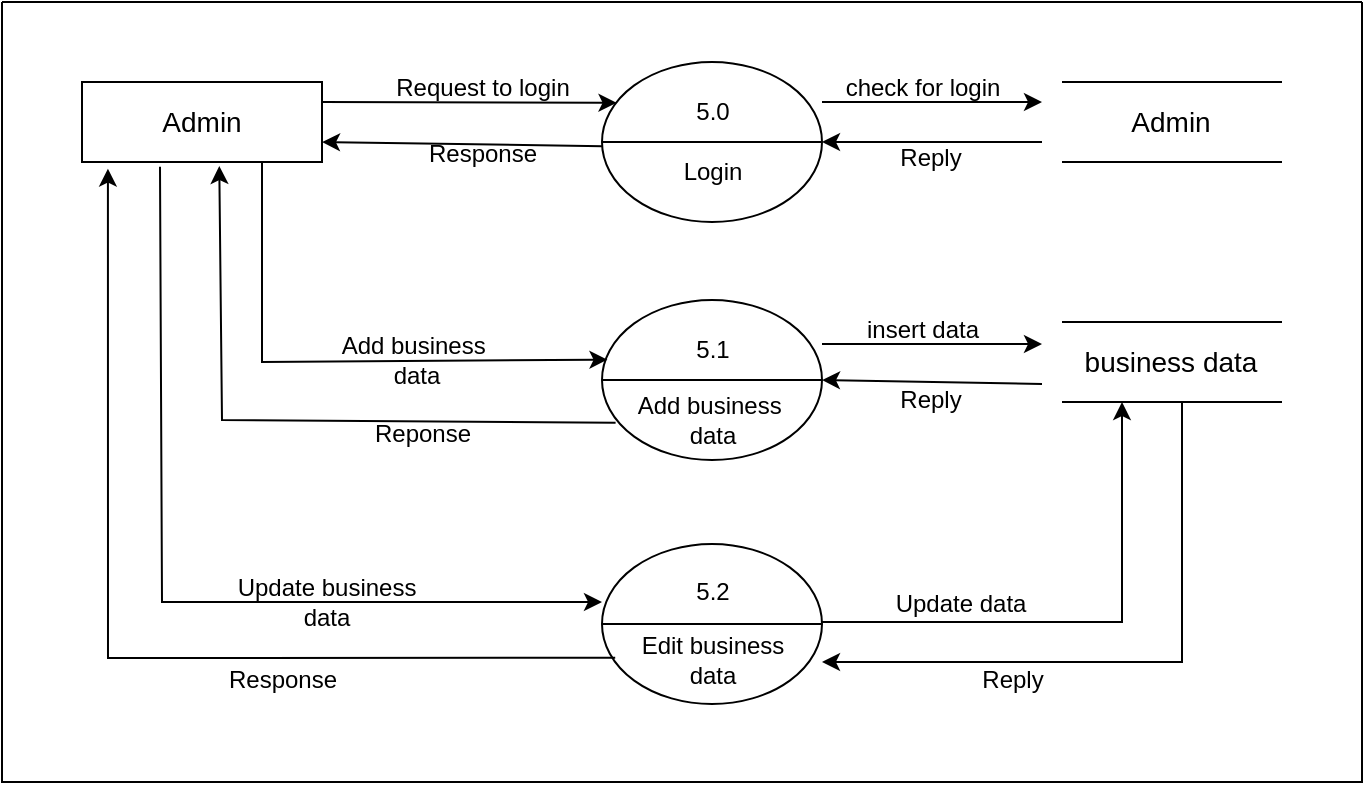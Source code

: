 <mxfile version="24.7.17">
  <diagram name="Page-1" id="gNDuVZlX7ZFVQx9bvZzL">
    <mxGraphModel dx="921" dy="398" grid="1" gridSize="10" guides="1" tooltips="1" connect="1" arrows="1" fold="1" page="1" pageScale="1" pageWidth="850" pageHeight="1100" math="0" shadow="0">
      <root>
        <mxCell id="0" />
        <mxCell id="1" parent="0" />
        <mxCell id="etK-Mo9oTX_UjSKc1ZKT-1" value="&lt;font style=&quot;font-size: 14px;&quot;&gt;Admin&lt;/font&gt;" style="rounded=0;whiteSpace=wrap;html=1;" vertex="1" parent="1">
          <mxGeometry x="80" y="80" width="120" height="40" as="geometry" />
        </mxCell>
        <mxCell id="etK-Mo9oTX_UjSKc1ZKT-6" value="" style="group" vertex="1" connectable="0" parent="1">
          <mxGeometry x="340" y="70" width="110" height="80" as="geometry" />
        </mxCell>
        <mxCell id="etK-Mo9oTX_UjSKc1ZKT-2" value="" style="ellipse;whiteSpace=wrap;html=1;" vertex="1" parent="etK-Mo9oTX_UjSKc1ZKT-6">
          <mxGeometry width="110" height="80" as="geometry" />
        </mxCell>
        <mxCell id="etK-Mo9oTX_UjSKc1ZKT-3" value="" style="endArrow=none;html=1;rounded=0;exitX=0;exitY=0.5;exitDx=0;exitDy=0;entryX=1;entryY=0.5;entryDx=0;entryDy=0;" edge="1" parent="etK-Mo9oTX_UjSKc1ZKT-6" source="etK-Mo9oTX_UjSKc1ZKT-2" target="etK-Mo9oTX_UjSKc1ZKT-2">
          <mxGeometry width="50" height="50" relative="1" as="geometry">
            <mxPoint x="80" y="200" as="sourcePoint" />
            <mxPoint x="130" y="150" as="targetPoint" />
          </mxGeometry>
        </mxCell>
        <mxCell id="etK-Mo9oTX_UjSKc1ZKT-7" value="5.0" style="text;html=1;align=center;verticalAlign=middle;resizable=0;points=[];autosize=1;strokeColor=none;fillColor=none;" vertex="1" parent="etK-Mo9oTX_UjSKc1ZKT-6">
          <mxGeometry x="35" y="10" width="40" height="30" as="geometry" />
        </mxCell>
        <mxCell id="etK-Mo9oTX_UjSKc1ZKT-8" value="Login" style="text;html=1;align=center;verticalAlign=middle;resizable=0;points=[];autosize=1;strokeColor=none;fillColor=none;" vertex="1" parent="etK-Mo9oTX_UjSKc1ZKT-6">
          <mxGeometry x="30" y="40" width="50" height="30" as="geometry" />
        </mxCell>
        <mxCell id="etK-Mo9oTX_UjSKc1ZKT-9" value="" style="group" vertex="1" connectable="0" parent="1">
          <mxGeometry x="340" y="189" width="110" height="80" as="geometry" />
        </mxCell>
        <mxCell id="etK-Mo9oTX_UjSKc1ZKT-10" value="" style="ellipse;whiteSpace=wrap;html=1;" vertex="1" parent="etK-Mo9oTX_UjSKc1ZKT-9">
          <mxGeometry width="110" height="80" as="geometry" />
        </mxCell>
        <mxCell id="etK-Mo9oTX_UjSKc1ZKT-11" value="" style="endArrow=none;html=1;rounded=0;exitX=0;exitY=0.5;exitDx=0;exitDy=0;entryX=1;entryY=0.5;entryDx=0;entryDy=0;" edge="1" parent="etK-Mo9oTX_UjSKc1ZKT-9" source="etK-Mo9oTX_UjSKc1ZKT-10" target="etK-Mo9oTX_UjSKc1ZKT-10">
          <mxGeometry width="50" height="50" relative="1" as="geometry">
            <mxPoint x="80" y="200" as="sourcePoint" />
            <mxPoint x="130" y="150" as="targetPoint" />
          </mxGeometry>
        </mxCell>
        <mxCell id="etK-Mo9oTX_UjSKc1ZKT-12" value="5.1" style="text;html=1;align=center;verticalAlign=middle;resizable=0;points=[];autosize=1;strokeColor=none;fillColor=none;" vertex="1" parent="etK-Mo9oTX_UjSKc1ZKT-9">
          <mxGeometry x="35" y="10" width="40" height="30" as="geometry" />
        </mxCell>
        <mxCell id="etK-Mo9oTX_UjSKc1ZKT-13" value="Add business&amp;nbsp;&lt;div&gt;data&lt;/div&gt;" style="text;html=1;align=center;verticalAlign=middle;resizable=0;points=[];autosize=1;strokeColor=none;fillColor=none;" vertex="1" parent="etK-Mo9oTX_UjSKc1ZKT-9">
          <mxGeometry x="5" y="40" width="100" height="40" as="geometry" />
        </mxCell>
        <mxCell id="etK-Mo9oTX_UjSKc1ZKT-14" value="" style="group" vertex="1" connectable="0" parent="1">
          <mxGeometry x="340" y="310" width="110" height="80" as="geometry" />
        </mxCell>
        <mxCell id="etK-Mo9oTX_UjSKc1ZKT-15" value="" style="ellipse;whiteSpace=wrap;html=1;" vertex="1" parent="etK-Mo9oTX_UjSKc1ZKT-14">
          <mxGeometry y="1" width="110" height="80" as="geometry" />
        </mxCell>
        <mxCell id="etK-Mo9oTX_UjSKc1ZKT-16" value="" style="endArrow=none;html=1;rounded=0;exitX=0;exitY=0.5;exitDx=0;exitDy=0;entryX=1;entryY=0.5;entryDx=0;entryDy=0;" edge="1" parent="etK-Mo9oTX_UjSKc1ZKT-14" source="etK-Mo9oTX_UjSKc1ZKT-15" target="etK-Mo9oTX_UjSKc1ZKT-15">
          <mxGeometry width="50" height="50" relative="1" as="geometry">
            <mxPoint x="80" y="200" as="sourcePoint" />
            <mxPoint x="130" y="150" as="targetPoint" />
          </mxGeometry>
        </mxCell>
        <mxCell id="etK-Mo9oTX_UjSKc1ZKT-17" value="5.2" style="text;html=1;align=center;verticalAlign=middle;resizable=0;points=[];autosize=1;strokeColor=none;fillColor=none;" vertex="1" parent="etK-Mo9oTX_UjSKc1ZKT-14">
          <mxGeometry x="35" y="10" width="40" height="30" as="geometry" />
        </mxCell>
        <mxCell id="etK-Mo9oTX_UjSKc1ZKT-18" value="Edit business&lt;div&gt;data&lt;/div&gt;" style="text;html=1;align=center;verticalAlign=middle;resizable=0;points=[];autosize=1;strokeColor=none;fillColor=none;" vertex="1" parent="etK-Mo9oTX_UjSKc1ZKT-14">
          <mxGeometry x="10" y="39" width="90" height="40" as="geometry" />
        </mxCell>
        <mxCell id="etK-Mo9oTX_UjSKc1ZKT-29" value="" style="group" vertex="1" connectable="0" parent="1">
          <mxGeometry x="570" y="80" width="110" height="40" as="geometry" />
        </mxCell>
        <mxCell id="etK-Mo9oTX_UjSKc1ZKT-30" value="" style="endArrow=none;html=1;rounded=0;" edge="1" parent="etK-Mo9oTX_UjSKc1ZKT-29">
          <mxGeometry width="50" height="50" relative="1" as="geometry">
            <mxPoint as="sourcePoint" />
            <mxPoint x="110" as="targetPoint" />
          </mxGeometry>
        </mxCell>
        <mxCell id="etK-Mo9oTX_UjSKc1ZKT-31" value="" style="endArrow=none;html=1;rounded=0;" edge="1" parent="etK-Mo9oTX_UjSKc1ZKT-29">
          <mxGeometry width="50" height="50" relative="1" as="geometry">
            <mxPoint y="40" as="sourcePoint" />
            <mxPoint x="110" y="40" as="targetPoint" />
          </mxGeometry>
        </mxCell>
        <mxCell id="etK-Mo9oTX_UjSKc1ZKT-32" value="&lt;font style=&quot;font-size: 14px;&quot;&gt;Admin&lt;/font&gt;" style="text;html=1;align=center;verticalAlign=middle;resizable=0;points=[];autosize=1;strokeColor=none;fillColor=none;" vertex="1" parent="etK-Mo9oTX_UjSKc1ZKT-29">
          <mxGeometry x="24" y="5" width="60" height="30" as="geometry" />
        </mxCell>
        <mxCell id="etK-Mo9oTX_UjSKc1ZKT-33" value="" style="group" vertex="1" connectable="0" parent="1">
          <mxGeometry x="570" y="200" width="110" height="40" as="geometry" />
        </mxCell>
        <mxCell id="etK-Mo9oTX_UjSKc1ZKT-34" value="" style="endArrow=none;html=1;rounded=0;" edge="1" parent="etK-Mo9oTX_UjSKc1ZKT-33">
          <mxGeometry width="50" height="50" relative="1" as="geometry">
            <mxPoint as="sourcePoint" />
            <mxPoint x="110" as="targetPoint" />
          </mxGeometry>
        </mxCell>
        <mxCell id="etK-Mo9oTX_UjSKc1ZKT-35" value="" style="endArrow=none;html=1;rounded=0;" edge="1" parent="etK-Mo9oTX_UjSKc1ZKT-33">
          <mxGeometry width="50" height="50" relative="1" as="geometry">
            <mxPoint y="40" as="sourcePoint" />
            <mxPoint x="110" y="40" as="targetPoint" />
          </mxGeometry>
        </mxCell>
        <mxCell id="etK-Mo9oTX_UjSKc1ZKT-36" value="&lt;font style=&quot;font-size: 14px;&quot;&gt;business data&lt;/font&gt;" style="text;html=1;align=center;verticalAlign=middle;resizable=0;points=[];autosize=1;strokeColor=none;fillColor=none;" vertex="1" parent="etK-Mo9oTX_UjSKc1ZKT-33">
          <mxGeometry x="-1" y="5" width="110" height="30" as="geometry" />
        </mxCell>
        <mxCell id="etK-Mo9oTX_UjSKc1ZKT-37" value="" style="endArrow=classic;html=1;rounded=0;exitX=1;exitY=0.25;exitDx=0;exitDy=0;entryX=0.066;entryY=0.255;entryDx=0;entryDy=0;entryPerimeter=0;" edge="1" parent="1" source="etK-Mo9oTX_UjSKc1ZKT-1" target="etK-Mo9oTX_UjSKc1ZKT-2">
          <mxGeometry width="50" height="50" relative="1" as="geometry">
            <mxPoint x="440" y="230" as="sourcePoint" />
            <mxPoint x="490" y="180" as="targetPoint" />
          </mxGeometry>
        </mxCell>
        <mxCell id="etK-Mo9oTX_UjSKc1ZKT-38" value="" style="endArrow=classic;html=1;rounded=0;entryX=1;entryY=0.75;entryDx=0;entryDy=0;exitX=0.004;exitY=0.526;exitDx=0;exitDy=0;exitPerimeter=0;" edge="1" parent="1" source="etK-Mo9oTX_UjSKc1ZKT-2" target="etK-Mo9oTX_UjSKc1ZKT-1">
          <mxGeometry width="50" height="50" relative="1" as="geometry">
            <mxPoint x="300" y="150" as="sourcePoint" />
            <mxPoint x="350" y="100" as="targetPoint" />
          </mxGeometry>
        </mxCell>
        <mxCell id="etK-Mo9oTX_UjSKc1ZKT-39" value="Request to login" style="text;html=1;align=center;verticalAlign=middle;resizable=0;points=[];autosize=1;strokeColor=none;fillColor=none;" vertex="1" parent="1">
          <mxGeometry x="225" y="68" width="110" height="30" as="geometry" />
        </mxCell>
        <mxCell id="etK-Mo9oTX_UjSKc1ZKT-40" value="Response" style="text;html=1;align=center;verticalAlign=middle;resizable=0;points=[];autosize=1;strokeColor=none;fillColor=none;" vertex="1" parent="1">
          <mxGeometry x="240" y="101" width="80" height="30" as="geometry" />
        </mxCell>
        <mxCell id="etK-Mo9oTX_UjSKc1ZKT-41" value="" style="endArrow=classic;html=1;rounded=0;exitX=0.75;exitY=1;exitDx=0;exitDy=0;entryX=0.025;entryY=0.373;entryDx=0;entryDy=0;entryPerimeter=0;" edge="1" parent="1" source="etK-Mo9oTX_UjSKc1ZKT-1" target="etK-Mo9oTX_UjSKc1ZKT-10">
          <mxGeometry width="50" height="50" relative="1" as="geometry">
            <mxPoint x="350" y="290" as="sourcePoint" />
            <mxPoint x="400" y="240" as="targetPoint" />
            <Array as="points">
              <mxPoint x="170" y="220" />
            </Array>
          </mxGeometry>
        </mxCell>
        <mxCell id="etK-Mo9oTX_UjSKc1ZKT-42" value="Add business&amp;nbsp;&lt;div&gt;data&lt;/div&gt;" style="text;html=1;align=center;verticalAlign=middle;resizable=0;points=[];autosize=1;strokeColor=none;fillColor=none;" vertex="1" parent="1">
          <mxGeometry x="197" y="199" width="100" height="40" as="geometry" />
        </mxCell>
        <mxCell id="etK-Mo9oTX_UjSKc1ZKT-44" value="" style="endArrow=classic;html=1;rounded=0;entryX=0.572;entryY=1.05;entryDx=0;entryDy=0;entryPerimeter=0;exitX=0.018;exitY=0.535;exitDx=0;exitDy=0;exitPerimeter=0;" edge="1" parent="1" source="etK-Mo9oTX_UjSKc1ZKT-13" target="etK-Mo9oTX_UjSKc1ZKT-1">
          <mxGeometry width="50" height="50" relative="1" as="geometry">
            <mxPoint x="310" y="250" as="sourcePoint" />
            <mxPoint x="360" y="200" as="targetPoint" />
            <Array as="points">
              <mxPoint x="150" y="249" />
            </Array>
          </mxGeometry>
        </mxCell>
        <mxCell id="etK-Mo9oTX_UjSKc1ZKT-45" value="Reponse" style="text;html=1;align=center;verticalAlign=middle;resizable=0;points=[];autosize=1;strokeColor=none;fillColor=none;" vertex="1" parent="1">
          <mxGeometry x="215" y="241" width="70" height="30" as="geometry" />
        </mxCell>
        <mxCell id="etK-Mo9oTX_UjSKc1ZKT-46" value="" style="endArrow=classic;html=1;rounded=0;exitX=0.325;exitY=1.06;exitDx=0;exitDy=0;exitPerimeter=0;" edge="1" parent="1" source="etK-Mo9oTX_UjSKc1ZKT-1">
          <mxGeometry width="50" height="50" relative="1" as="geometry">
            <mxPoint x="190" y="290" as="sourcePoint" />
            <mxPoint x="340" y="340" as="targetPoint" />
            <Array as="points">
              <mxPoint x="120" y="340" />
            </Array>
          </mxGeometry>
        </mxCell>
        <mxCell id="etK-Mo9oTX_UjSKc1ZKT-47" value="Update business&lt;div&gt;data&lt;/div&gt;" style="text;html=1;align=center;verticalAlign=middle;resizable=0;points=[];autosize=1;strokeColor=none;fillColor=none;" vertex="1" parent="1">
          <mxGeometry x="147" y="320" width="110" height="40" as="geometry" />
        </mxCell>
        <mxCell id="etK-Mo9oTX_UjSKc1ZKT-48" value="" style="endArrow=classic;html=1;rounded=0;exitX=0.06;exitY=0.711;exitDx=0;exitDy=0;exitPerimeter=0;entryX=0.108;entryY=1.083;entryDx=0;entryDy=0;entryPerimeter=0;" edge="1" parent="1" source="etK-Mo9oTX_UjSKc1ZKT-15" target="etK-Mo9oTX_UjSKc1ZKT-1">
          <mxGeometry width="50" height="50" relative="1" as="geometry">
            <mxPoint x="340" y="320" as="sourcePoint" />
            <mxPoint x="390" y="270" as="targetPoint" />
            <Array as="points">
              <mxPoint x="93" y="368" />
            </Array>
          </mxGeometry>
        </mxCell>
        <mxCell id="etK-Mo9oTX_UjSKc1ZKT-49" value="Response" style="text;html=1;align=center;verticalAlign=middle;resizable=0;points=[];autosize=1;strokeColor=none;fillColor=none;" vertex="1" parent="1">
          <mxGeometry x="140" y="364" width="80" height="30" as="geometry" />
        </mxCell>
        <mxCell id="etK-Mo9oTX_UjSKc1ZKT-54" value="" style="group" vertex="1" connectable="0" parent="1">
          <mxGeometry x="450" y="68" width="110" height="65" as="geometry" />
        </mxCell>
        <mxCell id="etK-Mo9oTX_UjSKc1ZKT-50" value="" style="endArrow=classic;html=1;rounded=0;" edge="1" parent="etK-Mo9oTX_UjSKc1ZKT-54">
          <mxGeometry width="50" height="50" relative="1" as="geometry">
            <mxPoint y="22" as="sourcePoint" />
            <mxPoint x="110" y="22" as="targetPoint" />
          </mxGeometry>
        </mxCell>
        <mxCell id="etK-Mo9oTX_UjSKc1ZKT-51" value="" style="endArrow=classic;html=1;rounded=0;entryX=1;entryY=0.5;entryDx=0;entryDy=0;" edge="1" parent="etK-Mo9oTX_UjSKc1ZKT-54" target="etK-Mo9oTX_UjSKc1ZKT-2">
          <mxGeometry width="50" height="50" relative="1" as="geometry">
            <mxPoint x="110" y="42" as="sourcePoint" />
            <mxPoint x="100" y="72" as="targetPoint" />
          </mxGeometry>
        </mxCell>
        <mxCell id="etK-Mo9oTX_UjSKc1ZKT-52" value="check for login" style="text;html=1;align=center;verticalAlign=middle;resizable=0;points=[];autosize=1;strokeColor=none;fillColor=none;" vertex="1" parent="etK-Mo9oTX_UjSKc1ZKT-54">
          <mxGeometry width="100" height="30" as="geometry" />
        </mxCell>
        <mxCell id="etK-Mo9oTX_UjSKc1ZKT-53" value="Reply" style="text;html=1;align=center;verticalAlign=middle;resizable=0;points=[];autosize=1;strokeColor=none;fillColor=none;" vertex="1" parent="etK-Mo9oTX_UjSKc1ZKT-54">
          <mxGeometry x="29" y="35" width="50" height="30" as="geometry" />
        </mxCell>
        <mxCell id="etK-Mo9oTX_UjSKc1ZKT-56" value="" style="endArrow=classic;html=1;rounded=0;" edge="1" parent="1">
          <mxGeometry width="50" height="50" relative="1" as="geometry">
            <mxPoint x="450" y="211" as="sourcePoint" />
            <mxPoint x="560" y="211" as="targetPoint" />
          </mxGeometry>
        </mxCell>
        <mxCell id="etK-Mo9oTX_UjSKc1ZKT-57" value="" style="endArrow=classic;html=1;rounded=0;entryX=1;entryY=0.5;entryDx=0;entryDy=0;" edge="1" parent="1" target="etK-Mo9oTX_UjSKc1ZKT-10">
          <mxGeometry width="50" height="50" relative="1" as="geometry">
            <mxPoint x="560" y="231" as="sourcePoint" />
            <mxPoint x="550" y="261" as="targetPoint" />
          </mxGeometry>
        </mxCell>
        <mxCell id="etK-Mo9oTX_UjSKc1ZKT-58" value="insert data" style="text;html=1;align=center;verticalAlign=middle;resizable=0;points=[];autosize=1;strokeColor=none;fillColor=none;" vertex="1" parent="1">
          <mxGeometry x="460" y="189" width="80" height="30" as="geometry" />
        </mxCell>
        <mxCell id="etK-Mo9oTX_UjSKc1ZKT-59" value="Reply" style="text;html=1;align=center;verticalAlign=middle;resizable=0;points=[];autosize=1;strokeColor=none;fillColor=none;" vertex="1" parent="1">
          <mxGeometry x="479" y="224" width="50" height="30" as="geometry" />
        </mxCell>
        <mxCell id="etK-Mo9oTX_UjSKc1ZKT-60" value="" style="endArrow=classic;html=1;rounded=0;" edge="1" parent="1">
          <mxGeometry width="50" height="50" relative="1" as="geometry">
            <mxPoint x="450" y="350" as="sourcePoint" />
            <mxPoint x="600" y="240" as="targetPoint" />
            <Array as="points">
              <mxPoint x="600" y="350" />
            </Array>
          </mxGeometry>
        </mxCell>
        <mxCell id="etK-Mo9oTX_UjSKc1ZKT-61" value="" style="endArrow=classic;html=1;rounded=0;" edge="1" parent="1">
          <mxGeometry width="50" height="50" relative="1" as="geometry">
            <mxPoint x="630" y="240" as="sourcePoint" />
            <mxPoint x="450" y="370" as="targetPoint" />
            <Array as="points">
              <mxPoint x="630" y="370" />
            </Array>
          </mxGeometry>
        </mxCell>
        <mxCell id="etK-Mo9oTX_UjSKc1ZKT-62" value="Reply" style="text;html=1;align=center;verticalAlign=middle;resizable=0;points=[];autosize=1;strokeColor=none;fillColor=none;" vertex="1" parent="1">
          <mxGeometry x="520" y="364" width="50" height="30" as="geometry" />
        </mxCell>
        <mxCell id="etK-Mo9oTX_UjSKc1ZKT-63" value="Update data" style="text;html=1;align=center;verticalAlign=middle;resizable=0;points=[];autosize=1;strokeColor=none;fillColor=none;" vertex="1" parent="1">
          <mxGeometry x="474" y="326" width="90" height="30" as="geometry" />
        </mxCell>
        <mxCell id="etK-Mo9oTX_UjSKc1ZKT-64" value="" style="swimlane;startSize=0;" vertex="1" parent="1">
          <mxGeometry x="40" y="40" width="680" height="390" as="geometry" />
        </mxCell>
      </root>
    </mxGraphModel>
  </diagram>
</mxfile>
